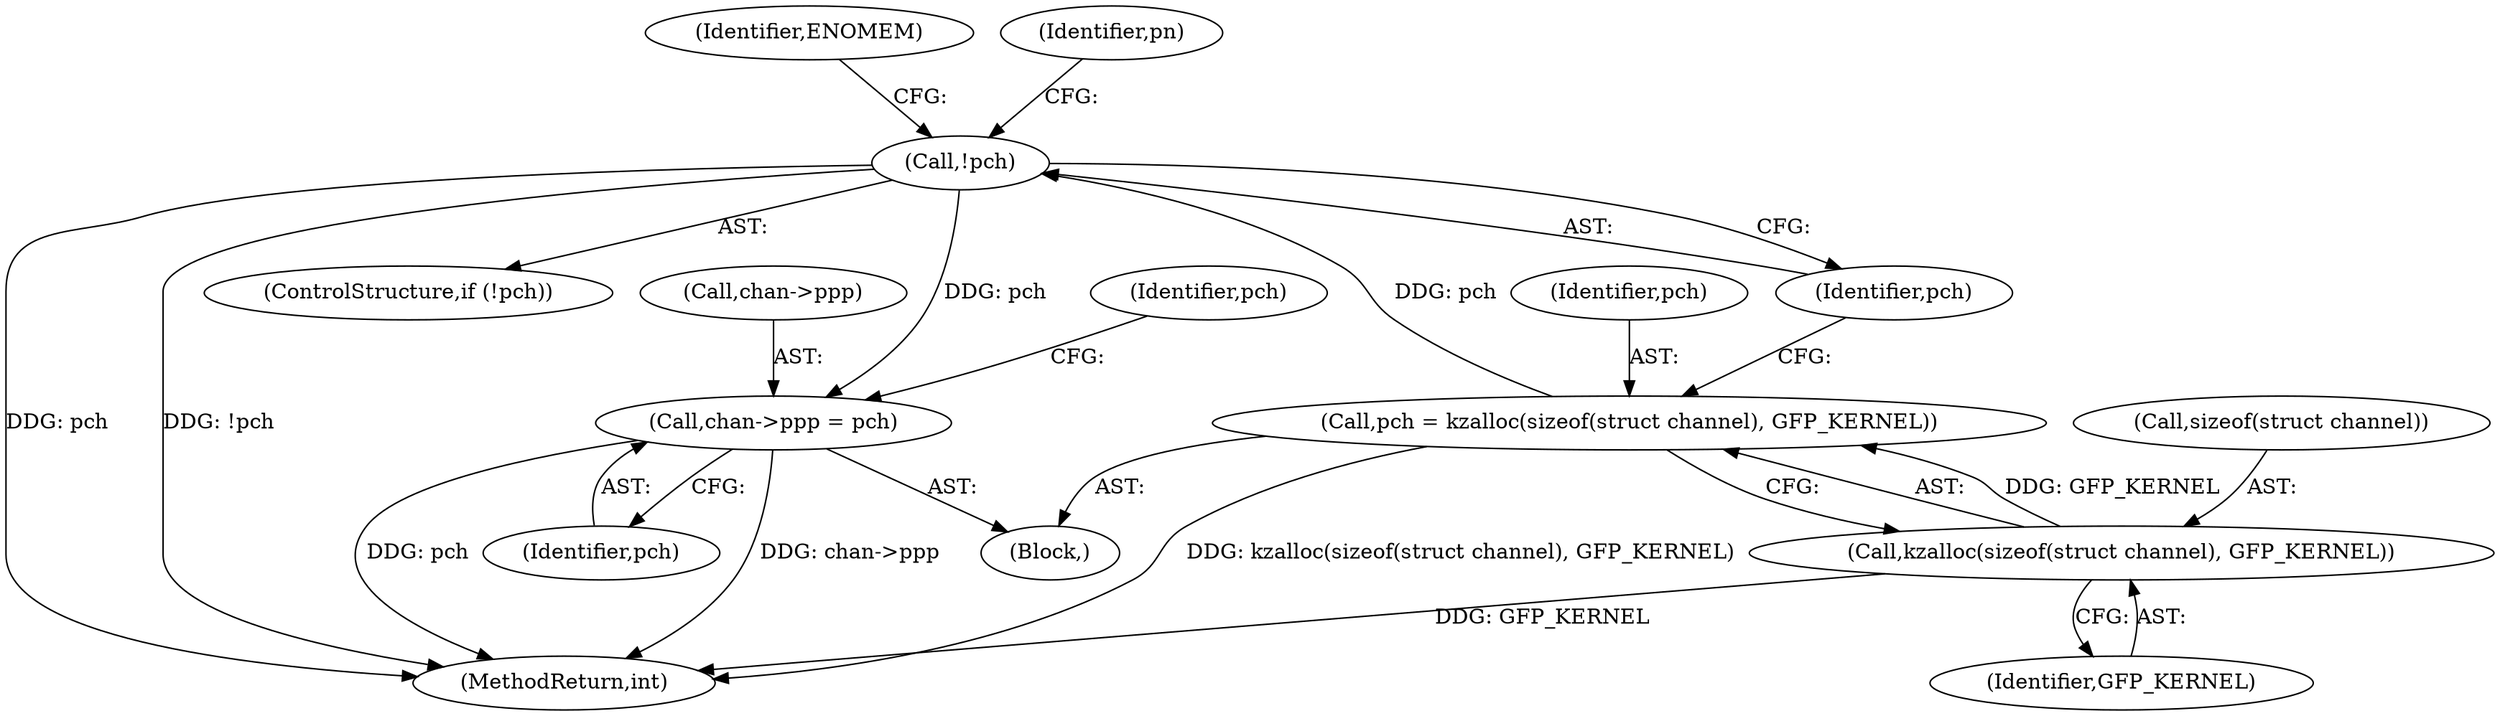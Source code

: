 digraph "0_linux_1f461dcdd296eecedaffffc6bae2bfa90bd7eb89@pointer" {
"1000138" [label="(Call,chan->ppp = pch)"];
"1000113" [label="(Call,!pch)"];
"1000106" [label="(Call,pch = kzalloc(sizeof(struct channel), GFP_KERNEL))"];
"1000108" [label="(Call,kzalloc(sizeof(struct channel), GFP_KERNEL))"];
"1000106" [label="(Call,pch = kzalloc(sizeof(struct channel), GFP_KERNEL))"];
"1000111" [label="(Identifier,GFP_KERNEL)"];
"1000146" [label="(Identifier,pch)"];
"1000112" [label="(ControlStructure,if (!pch))"];
"1000139" [label="(Call,chan->ppp)"];
"1000213" [label="(MethodReturn,int)"];
"1000108" [label="(Call,kzalloc(sizeof(struct channel), GFP_KERNEL))"];
"1000107" [label="(Identifier,pch)"];
"1000138" [label="(Call,chan->ppp = pch)"];
"1000113" [label="(Call,!pch)"];
"1000117" [label="(Identifier,ENOMEM)"];
"1000114" [label="(Identifier,pch)"];
"1000119" [label="(Identifier,pn)"];
"1000103" [label="(Block,)"];
"1000142" [label="(Identifier,pch)"];
"1000109" [label="(Call,sizeof(struct channel))"];
"1000138" -> "1000103"  [label="AST: "];
"1000138" -> "1000142"  [label="CFG: "];
"1000139" -> "1000138"  [label="AST: "];
"1000142" -> "1000138"  [label="AST: "];
"1000146" -> "1000138"  [label="CFG: "];
"1000138" -> "1000213"  [label="DDG: pch"];
"1000138" -> "1000213"  [label="DDG: chan->ppp"];
"1000113" -> "1000138"  [label="DDG: pch"];
"1000113" -> "1000112"  [label="AST: "];
"1000113" -> "1000114"  [label="CFG: "];
"1000114" -> "1000113"  [label="AST: "];
"1000117" -> "1000113"  [label="CFG: "];
"1000119" -> "1000113"  [label="CFG: "];
"1000113" -> "1000213"  [label="DDG: pch"];
"1000113" -> "1000213"  [label="DDG: !pch"];
"1000106" -> "1000113"  [label="DDG: pch"];
"1000106" -> "1000103"  [label="AST: "];
"1000106" -> "1000108"  [label="CFG: "];
"1000107" -> "1000106"  [label="AST: "];
"1000108" -> "1000106"  [label="AST: "];
"1000114" -> "1000106"  [label="CFG: "];
"1000106" -> "1000213"  [label="DDG: kzalloc(sizeof(struct channel), GFP_KERNEL)"];
"1000108" -> "1000106"  [label="DDG: GFP_KERNEL"];
"1000108" -> "1000111"  [label="CFG: "];
"1000109" -> "1000108"  [label="AST: "];
"1000111" -> "1000108"  [label="AST: "];
"1000108" -> "1000213"  [label="DDG: GFP_KERNEL"];
}
